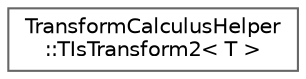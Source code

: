 digraph "Graphical Class Hierarchy"
{
 // INTERACTIVE_SVG=YES
 // LATEX_PDF_SIZE
  bgcolor="transparent";
  edge [fontname=Helvetica,fontsize=10,labelfontname=Helvetica,labelfontsize=10];
  node [fontname=Helvetica,fontsize=10,shape=box,height=0.2,width=0.4];
  rankdir="LR";
  Node0 [id="Node000000",label="TransformCalculusHelper\l::TIsTransform2\< T \>",height=0.2,width=0.4,color="grey40", fillcolor="white", style="filled",URL="$d7/d35/structTransformCalculusHelper_1_1TIsTransform2.html",tooltip=" "];
}
